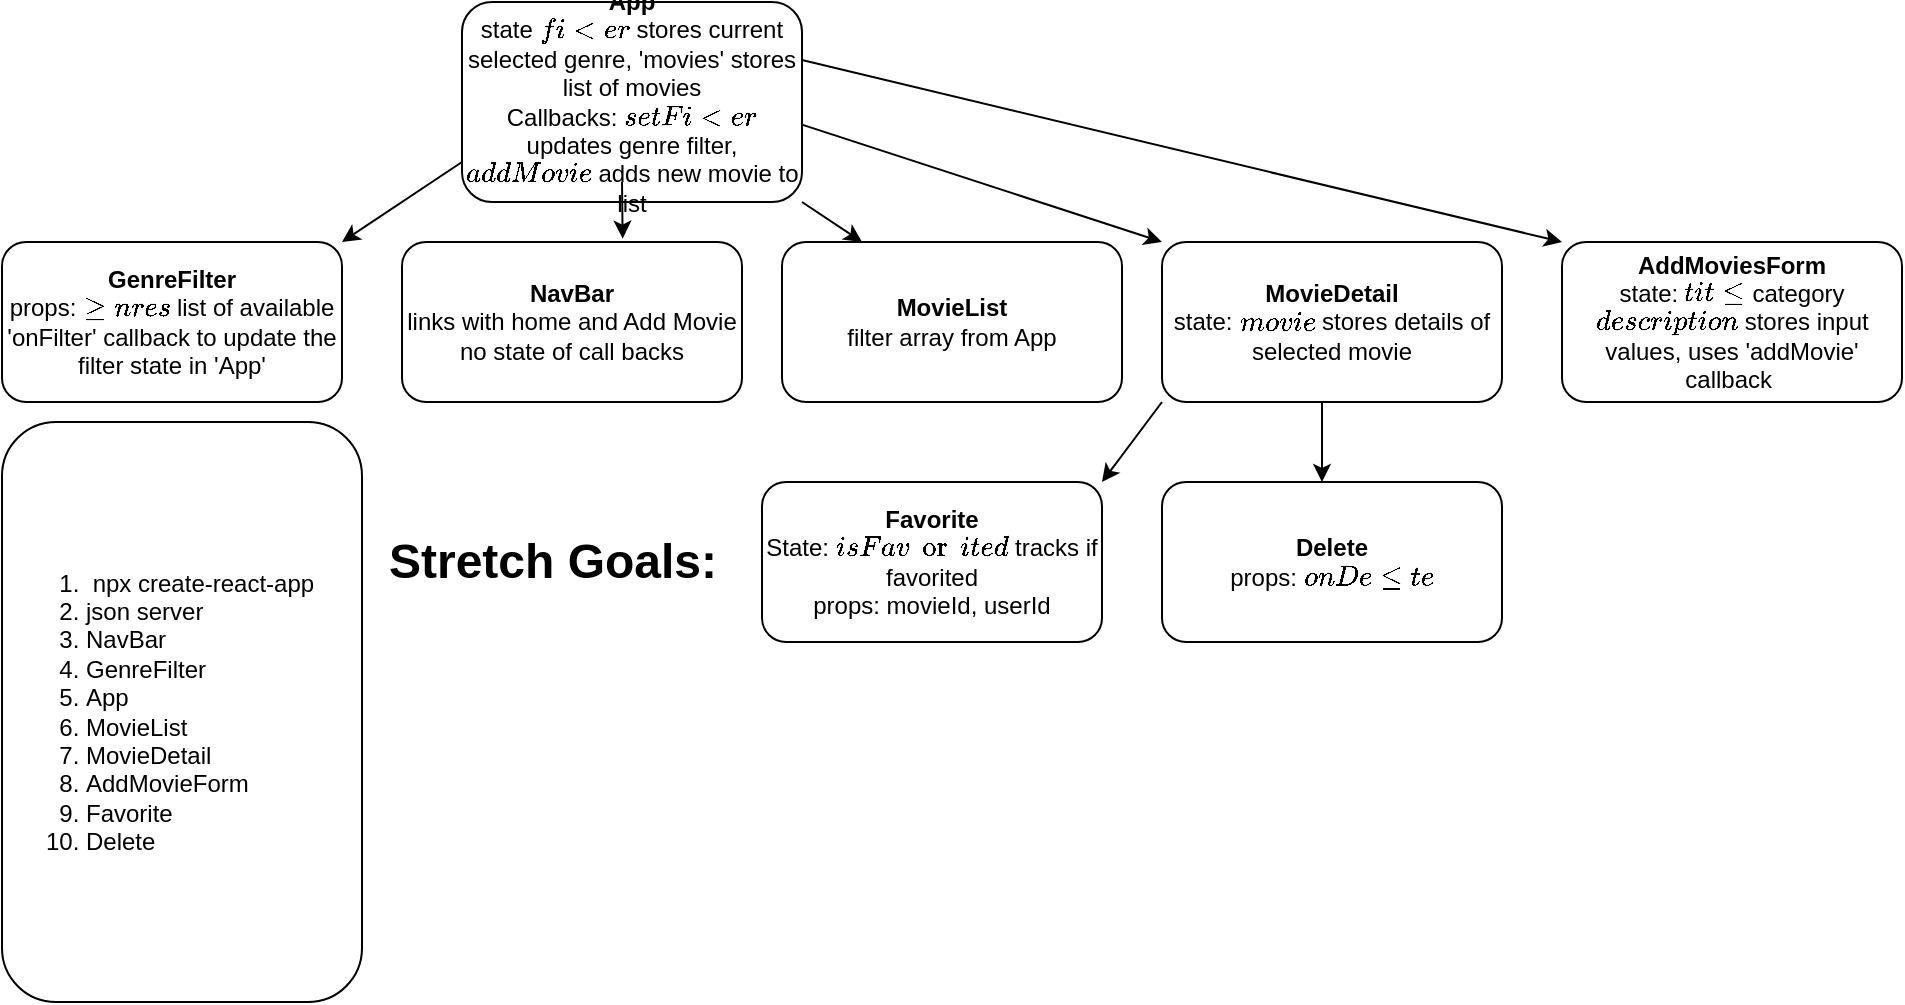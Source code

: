 <mxfile>
    <diagram id="34LgAEDYqkMx1i_gaxl2" name="Page-1">
        <mxGraphModel dx="1098" dy="515" grid="1" gridSize="10" guides="1" tooltips="1" connect="1" arrows="1" fold="1" page="1" pageScale="1" pageWidth="850" pageHeight="1100" math="0" shadow="0">
            <root>
                <mxCell id="0"/>
                <mxCell id="1" parent="0"/>
                <mxCell id="2" value="&lt;b&gt;App&lt;/b&gt;&lt;br&gt;state `filter` stores current selected genre, 'movies' stores list of movies&lt;br&gt;Callbacks: `setFilter` updates genre filter, `addMovie` adds new movie to list" style="rounded=1;whiteSpace=wrap;html=1;" vertex="1" parent="1">
                    <mxGeometry x="240" width="170" height="100" as="geometry"/>
                </mxCell>
                <mxCell id="3" value="&lt;b&gt;GenreFilter&lt;br&gt;&lt;/b&gt;props: `genres` list of available&lt;br&gt;'onFilter' callback to update the filter state in 'App'" style="rounded=1;whiteSpace=wrap;html=1;" vertex="1" parent="1">
                    <mxGeometry x="10" y="120" width="170" height="80" as="geometry"/>
                </mxCell>
                <mxCell id="4" value="&lt;b&gt;NavBar&lt;/b&gt;&lt;br&gt;links with home and Add Movie&lt;br&gt;no state of call backs" style="rounded=1;whiteSpace=wrap;html=1;" vertex="1" parent="1">
                    <mxGeometry x="210" y="120" width="170" height="80" as="geometry"/>
                </mxCell>
                <mxCell id="5" value="&lt;b&gt;MovieList&lt;br&gt;&lt;/b&gt;filter array from App" style="rounded=1;whiteSpace=wrap;html=1;" vertex="1" parent="1">
                    <mxGeometry x="400" y="120" width="170" height="80" as="geometry"/>
                </mxCell>
                <mxCell id="6" value="&lt;b&gt;MovieDetail&lt;br&gt;&lt;/b&gt;state: `movie` stores details of selected movie" style="rounded=1;whiteSpace=wrap;html=1;" vertex="1" parent="1">
                    <mxGeometry x="590" y="120" width="170" height="80" as="geometry"/>
                </mxCell>
                <mxCell id="7" value="&lt;b&gt;AddMoviesForm&lt;br&gt;&lt;/b&gt;state: `title` category` description` stores input values, uses 'addMovie' callback&amp;nbsp;" style="rounded=1;whiteSpace=wrap;html=1;" vertex="1" parent="1">
                    <mxGeometry x="790" y="120" width="170" height="80" as="geometry"/>
                </mxCell>
                <mxCell id="8" value="" style="endArrow=classic;html=1;entryX=1;entryY=0;entryDx=0;entryDy=0;" edge="1" parent="1" target="3">
                    <mxGeometry width="50" height="50" relative="1" as="geometry">
                        <mxPoint x="240" y="80" as="sourcePoint"/>
                        <mxPoint x="190" y="130" as="targetPoint"/>
                    </mxGeometry>
                </mxCell>
                <mxCell id="9" value="" style="endArrow=classic;html=1;entryX=0;entryY=0;entryDx=0;entryDy=0;exitX=1;exitY=1;exitDx=0;exitDy=0;" edge="1" parent="1" source="2">
                    <mxGeometry width="50" height="50" relative="1" as="geometry">
                        <mxPoint x="410" y="90" as="sourcePoint"/>
                        <mxPoint x="440" y="120" as="targetPoint"/>
                    </mxGeometry>
                </mxCell>
                <mxCell id="10" value="" style="endArrow=classic;html=1;entryX=0.649;entryY=-0.021;entryDx=0;entryDy=0;exitX=1;exitY=1;exitDx=0;exitDy=0;entryPerimeter=0;" edge="1" parent="1" target="4">
                    <mxGeometry width="50" height="50" relative="1" as="geometry">
                        <mxPoint x="320" y="90" as="sourcePoint"/>
                        <mxPoint x="350" y="120" as="targetPoint"/>
                    </mxGeometry>
                </mxCell>
                <mxCell id="11" value="" style="endArrow=classic;html=1;entryX=0;entryY=0;entryDx=0;entryDy=0;exitX=1;exitY=0.613;exitDx=0;exitDy=0;exitPerimeter=0;" edge="1" parent="1" source="2">
                    <mxGeometry width="50" height="50" relative="1" as="geometry">
                        <mxPoint x="560" y="90" as="sourcePoint"/>
                        <mxPoint x="590" y="120" as="targetPoint"/>
                    </mxGeometry>
                </mxCell>
                <mxCell id="12" value="" style="endArrow=classic;html=1;exitX=1;exitY=0.613;exitDx=0;exitDy=0;exitPerimeter=0;entryX=0;entryY=0;entryDx=0;entryDy=0;" edge="1" parent="1" target="7">
                    <mxGeometry width="50" height="50" relative="1" as="geometry">
                        <mxPoint x="410" y="29.04" as="sourcePoint"/>
                        <mxPoint x="780" y="120" as="targetPoint"/>
                    </mxGeometry>
                </mxCell>
                <mxCell id="13" value="&lt;b&gt;Delete&lt;/b&gt;&lt;br&gt;props: `onDelete`" style="rounded=1;whiteSpace=wrap;html=1;" vertex="1" parent="1">
                    <mxGeometry x="590" y="240" width="170" height="80" as="geometry"/>
                </mxCell>
                <mxCell id="14" value="" style="endArrow=classic;html=1;exitX=1;exitY=1;exitDx=0;exitDy=0;" edge="1" parent="1">
                    <mxGeometry width="50" height="50" relative="1" as="geometry">
                        <mxPoint x="670" y="200" as="sourcePoint"/>
                        <mxPoint x="670" y="240" as="targetPoint"/>
                    </mxGeometry>
                </mxCell>
                <mxCell id="15" value="&lt;b&gt;Favorite&lt;br&gt;&lt;/b&gt;State: `isFavorited` tracks if favorited&lt;br&gt;props: movieId, userId" style="rounded=1;whiteSpace=wrap;html=1;" vertex="1" parent="1">
                    <mxGeometry x="390" y="240" width="170" height="80" as="geometry"/>
                </mxCell>
                <mxCell id="16" value="" style="endArrow=classic;html=1;entryX=1;entryY=0;entryDx=0;entryDy=0;exitX=1;exitY=1;exitDx=0;exitDy=0;" edge="1" parent="1" target="15">
                    <mxGeometry width="50" height="50" relative="1" as="geometry">
                        <mxPoint x="590" y="200" as="sourcePoint"/>
                        <mxPoint x="620" y="230" as="targetPoint"/>
                    </mxGeometry>
                </mxCell>
                <mxCell id="17" value="&lt;ol&gt;&lt;li&gt;&amp;nbsp;npx create-react-app&lt;/li&gt;&lt;li&gt;json server&lt;/li&gt;&lt;li&gt;NavBar&lt;/li&gt;&lt;li&gt;GenreFilter&amp;nbsp;&lt;/li&gt;&lt;li&gt;App&lt;/li&gt;&lt;li&gt;MovieList&lt;/li&gt;&lt;li&gt;MovieDetail&lt;/li&gt;&lt;li&gt;AddMovieForm&lt;/li&gt;&lt;li&gt;Favorite&lt;/li&gt;&lt;li&gt;Delete&lt;/li&gt;&lt;/ol&gt;" style="rounded=1;whiteSpace=wrap;html=1;align=left;" vertex="1" parent="1">
                    <mxGeometry x="10" y="210" width="180" height="290" as="geometry"/>
                </mxCell>
                <mxCell id="18" value="&lt;b&gt;&lt;font style=&quot;font-size: 24px;&quot;&gt;Stretch Goals:&lt;/font&gt;&lt;/b&gt;" style="text;html=1;align=center;verticalAlign=middle;resizable=0;points=[];autosize=1;strokeColor=none;fillColor=none;" vertex="1" parent="1">
                    <mxGeometry x="190" y="260" width="190" height="40" as="geometry"/>
                </mxCell>
            </root>
        </mxGraphModel>
    </diagram>
</mxfile>